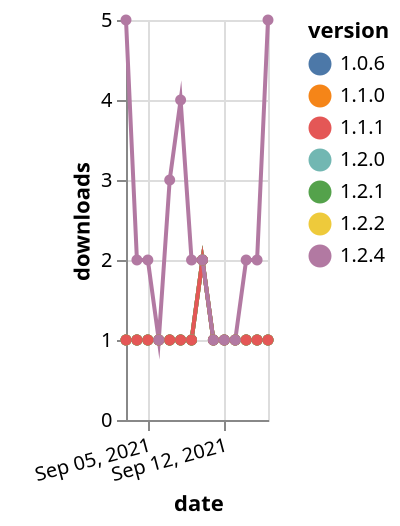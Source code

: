 {"$schema": "https://vega.github.io/schema/vega-lite/v5.json", "description": "A simple bar chart with embedded data.", "data": {"values": [{"date": "2021-09-03", "total": 142, "delta": 1, "version": "1.1.0"}, {"date": "2021-09-04", "total": 143, "delta": 1, "version": "1.1.0"}, {"date": "2021-09-05", "total": 144, "delta": 1, "version": "1.1.0"}, {"date": "2021-09-06", "total": 145, "delta": 1, "version": "1.1.0"}, {"date": "2021-09-07", "total": 146, "delta": 1, "version": "1.1.0"}, {"date": "2021-09-08", "total": 147, "delta": 1, "version": "1.1.0"}, {"date": "2021-09-09", "total": 148, "delta": 1, "version": "1.1.0"}, {"date": "2021-09-10", "total": 150, "delta": 2, "version": "1.1.0"}, {"date": "2021-09-11", "total": 151, "delta": 1, "version": "1.1.0"}, {"date": "2021-09-12", "total": 152, "delta": 1, "version": "1.1.0"}, {"date": "2021-09-13", "total": 153, "delta": 1, "version": "1.1.0"}, {"date": "2021-09-14", "total": 154, "delta": 1, "version": "1.1.0"}, {"date": "2021-09-15", "total": 155, "delta": 1, "version": "1.1.0"}, {"date": "2021-09-16", "total": 156, "delta": 1, "version": "1.1.0"}, {"date": "2021-09-03", "total": 150, "delta": 1, "version": "1.0.6"}, {"date": "2021-09-04", "total": 151, "delta": 1, "version": "1.0.6"}, {"date": "2021-09-05", "total": 152, "delta": 1, "version": "1.0.6"}, {"date": "2021-09-06", "total": 153, "delta": 1, "version": "1.0.6"}, {"date": "2021-09-07", "total": 154, "delta": 1, "version": "1.0.6"}, {"date": "2021-09-08", "total": 155, "delta": 1, "version": "1.0.6"}, {"date": "2021-09-09", "total": 156, "delta": 1, "version": "1.0.6"}, {"date": "2021-09-10", "total": 158, "delta": 2, "version": "1.0.6"}, {"date": "2021-09-11", "total": 159, "delta": 1, "version": "1.0.6"}, {"date": "2021-09-12", "total": 160, "delta": 1, "version": "1.0.6"}, {"date": "2021-09-13", "total": 161, "delta": 1, "version": "1.0.6"}, {"date": "2021-09-14", "total": 162, "delta": 1, "version": "1.0.6"}, {"date": "2021-09-15", "total": 163, "delta": 1, "version": "1.0.6"}, {"date": "2021-09-16", "total": 164, "delta": 1, "version": "1.0.6"}, {"date": "2021-09-03", "total": 245, "delta": 1, "version": "1.2.2"}, {"date": "2021-09-04", "total": 246, "delta": 1, "version": "1.2.2"}, {"date": "2021-09-05", "total": 247, "delta": 1, "version": "1.2.2"}, {"date": "2021-09-06", "total": 248, "delta": 1, "version": "1.2.2"}, {"date": "2021-09-07", "total": 249, "delta": 1, "version": "1.2.2"}, {"date": "2021-09-08", "total": 250, "delta": 1, "version": "1.2.2"}, {"date": "2021-09-09", "total": 251, "delta": 1, "version": "1.2.2"}, {"date": "2021-09-10", "total": 253, "delta": 2, "version": "1.2.2"}, {"date": "2021-09-11", "total": 254, "delta": 1, "version": "1.2.2"}, {"date": "2021-09-12", "total": 255, "delta": 1, "version": "1.2.2"}, {"date": "2021-09-13", "total": 256, "delta": 1, "version": "1.2.2"}, {"date": "2021-09-14", "total": 257, "delta": 1, "version": "1.2.2"}, {"date": "2021-09-15", "total": 258, "delta": 1, "version": "1.2.2"}, {"date": "2021-09-16", "total": 259, "delta": 1, "version": "1.2.2"}, {"date": "2021-09-03", "total": 152, "delta": 1, "version": "1.2.0"}, {"date": "2021-09-04", "total": 153, "delta": 1, "version": "1.2.0"}, {"date": "2021-09-05", "total": 154, "delta": 1, "version": "1.2.0"}, {"date": "2021-09-06", "total": 155, "delta": 1, "version": "1.2.0"}, {"date": "2021-09-07", "total": 156, "delta": 1, "version": "1.2.0"}, {"date": "2021-09-08", "total": 157, "delta": 1, "version": "1.2.0"}, {"date": "2021-09-09", "total": 158, "delta": 1, "version": "1.2.0"}, {"date": "2021-09-10", "total": 160, "delta": 2, "version": "1.2.0"}, {"date": "2021-09-11", "total": 161, "delta": 1, "version": "1.2.0"}, {"date": "2021-09-12", "total": 162, "delta": 1, "version": "1.2.0"}, {"date": "2021-09-13", "total": 163, "delta": 1, "version": "1.2.0"}, {"date": "2021-09-14", "total": 164, "delta": 1, "version": "1.2.0"}, {"date": "2021-09-15", "total": 165, "delta": 1, "version": "1.2.0"}, {"date": "2021-09-16", "total": 166, "delta": 1, "version": "1.2.0"}, {"date": "2021-09-03", "total": 136, "delta": 1, "version": "1.2.1"}, {"date": "2021-09-04", "total": 137, "delta": 1, "version": "1.2.1"}, {"date": "2021-09-05", "total": 138, "delta": 1, "version": "1.2.1"}, {"date": "2021-09-06", "total": 139, "delta": 1, "version": "1.2.1"}, {"date": "2021-09-07", "total": 140, "delta": 1, "version": "1.2.1"}, {"date": "2021-09-08", "total": 141, "delta": 1, "version": "1.2.1"}, {"date": "2021-09-09", "total": 142, "delta": 1, "version": "1.2.1"}, {"date": "2021-09-10", "total": 144, "delta": 2, "version": "1.2.1"}, {"date": "2021-09-11", "total": 145, "delta": 1, "version": "1.2.1"}, {"date": "2021-09-12", "total": 146, "delta": 1, "version": "1.2.1"}, {"date": "2021-09-13", "total": 147, "delta": 1, "version": "1.2.1"}, {"date": "2021-09-14", "total": 148, "delta": 1, "version": "1.2.1"}, {"date": "2021-09-15", "total": 149, "delta": 1, "version": "1.2.1"}, {"date": "2021-09-16", "total": 150, "delta": 1, "version": "1.2.1"}, {"date": "2021-09-03", "total": 164, "delta": 1, "version": "1.1.1"}, {"date": "2021-09-04", "total": 165, "delta": 1, "version": "1.1.1"}, {"date": "2021-09-05", "total": 166, "delta": 1, "version": "1.1.1"}, {"date": "2021-09-06", "total": 167, "delta": 1, "version": "1.1.1"}, {"date": "2021-09-07", "total": 168, "delta": 1, "version": "1.1.1"}, {"date": "2021-09-08", "total": 169, "delta": 1, "version": "1.1.1"}, {"date": "2021-09-09", "total": 170, "delta": 1, "version": "1.1.1"}, {"date": "2021-09-10", "total": 172, "delta": 2, "version": "1.1.1"}, {"date": "2021-09-11", "total": 173, "delta": 1, "version": "1.1.1"}, {"date": "2021-09-12", "total": 174, "delta": 1, "version": "1.1.1"}, {"date": "2021-09-13", "total": 175, "delta": 1, "version": "1.1.1"}, {"date": "2021-09-14", "total": 176, "delta": 1, "version": "1.1.1"}, {"date": "2021-09-15", "total": 177, "delta": 1, "version": "1.1.1"}, {"date": "2021-09-16", "total": 178, "delta": 1, "version": "1.1.1"}, {"date": "2021-09-03", "total": 45, "delta": 5, "version": "1.2.4"}, {"date": "2021-09-04", "total": 47, "delta": 2, "version": "1.2.4"}, {"date": "2021-09-05", "total": 49, "delta": 2, "version": "1.2.4"}, {"date": "2021-09-06", "total": 50, "delta": 1, "version": "1.2.4"}, {"date": "2021-09-07", "total": 53, "delta": 3, "version": "1.2.4"}, {"date": "2021-09-08", "total": 57, "delta": 4, "version": "1.2.4"}, {"date": "2021-09-09", "total": 59, "delta": 2, "version": "1.2.4"}, {"date": "2021-09-10", "total": 61, "delta": 2, "version": "1.2.4"}, {"date": "2021-09-11", "total": 62, "delta": 1, "version": "1.2.4"}, {"date": "2021-09-12", "total": 63, "delta": 1, "version": "1.2.4"}, {"date": "2021-09-13", "total": 64, "delta": 1, "version": "1.2.4"}, {"date": "2021-09-14", "total": 66, "delta": 2, "version": "1.2.4"}, {"date": "2021-09-15", "total": 68, "delta": 2, "version": "1.2.4"}, {"date": "2021-09-16", "total": 73, "delta": 5, "version": "1.2.4"}]}, "width": "container", "mark": {"type": "line", "point": {"filled": true}}, "encoding": {"x": {"field": "date", "type": "temporal", "timeUnit": "yearmonthdate", "title": "date", "axis": {"labelAngle": -15}}, "y": {"field": "delta", "type": "quantitative", "title": "downloads"}, "color": {"field": "version", "type": "nominal"}, "tooltip": {"field": "delta"}}}